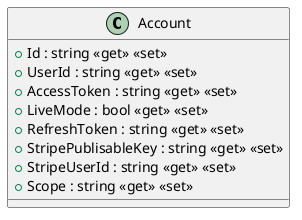 @startuml
class Account {
    + Id : string <<get>> <<set>>
    + UserId : string <<get>> <<set>>
    + AccessToken : string <<get>> <<set>>
    + LiveMode : bool <<get>> <<set>>
    + RefreshToken : string <<get>> <<set>>
    + StripePublisableKey : string <<get>> <<set>>
    + StripeUserId : string <<get>> <<set>>
    + Scope : string <<get>> <<set>>
}
@enduml
